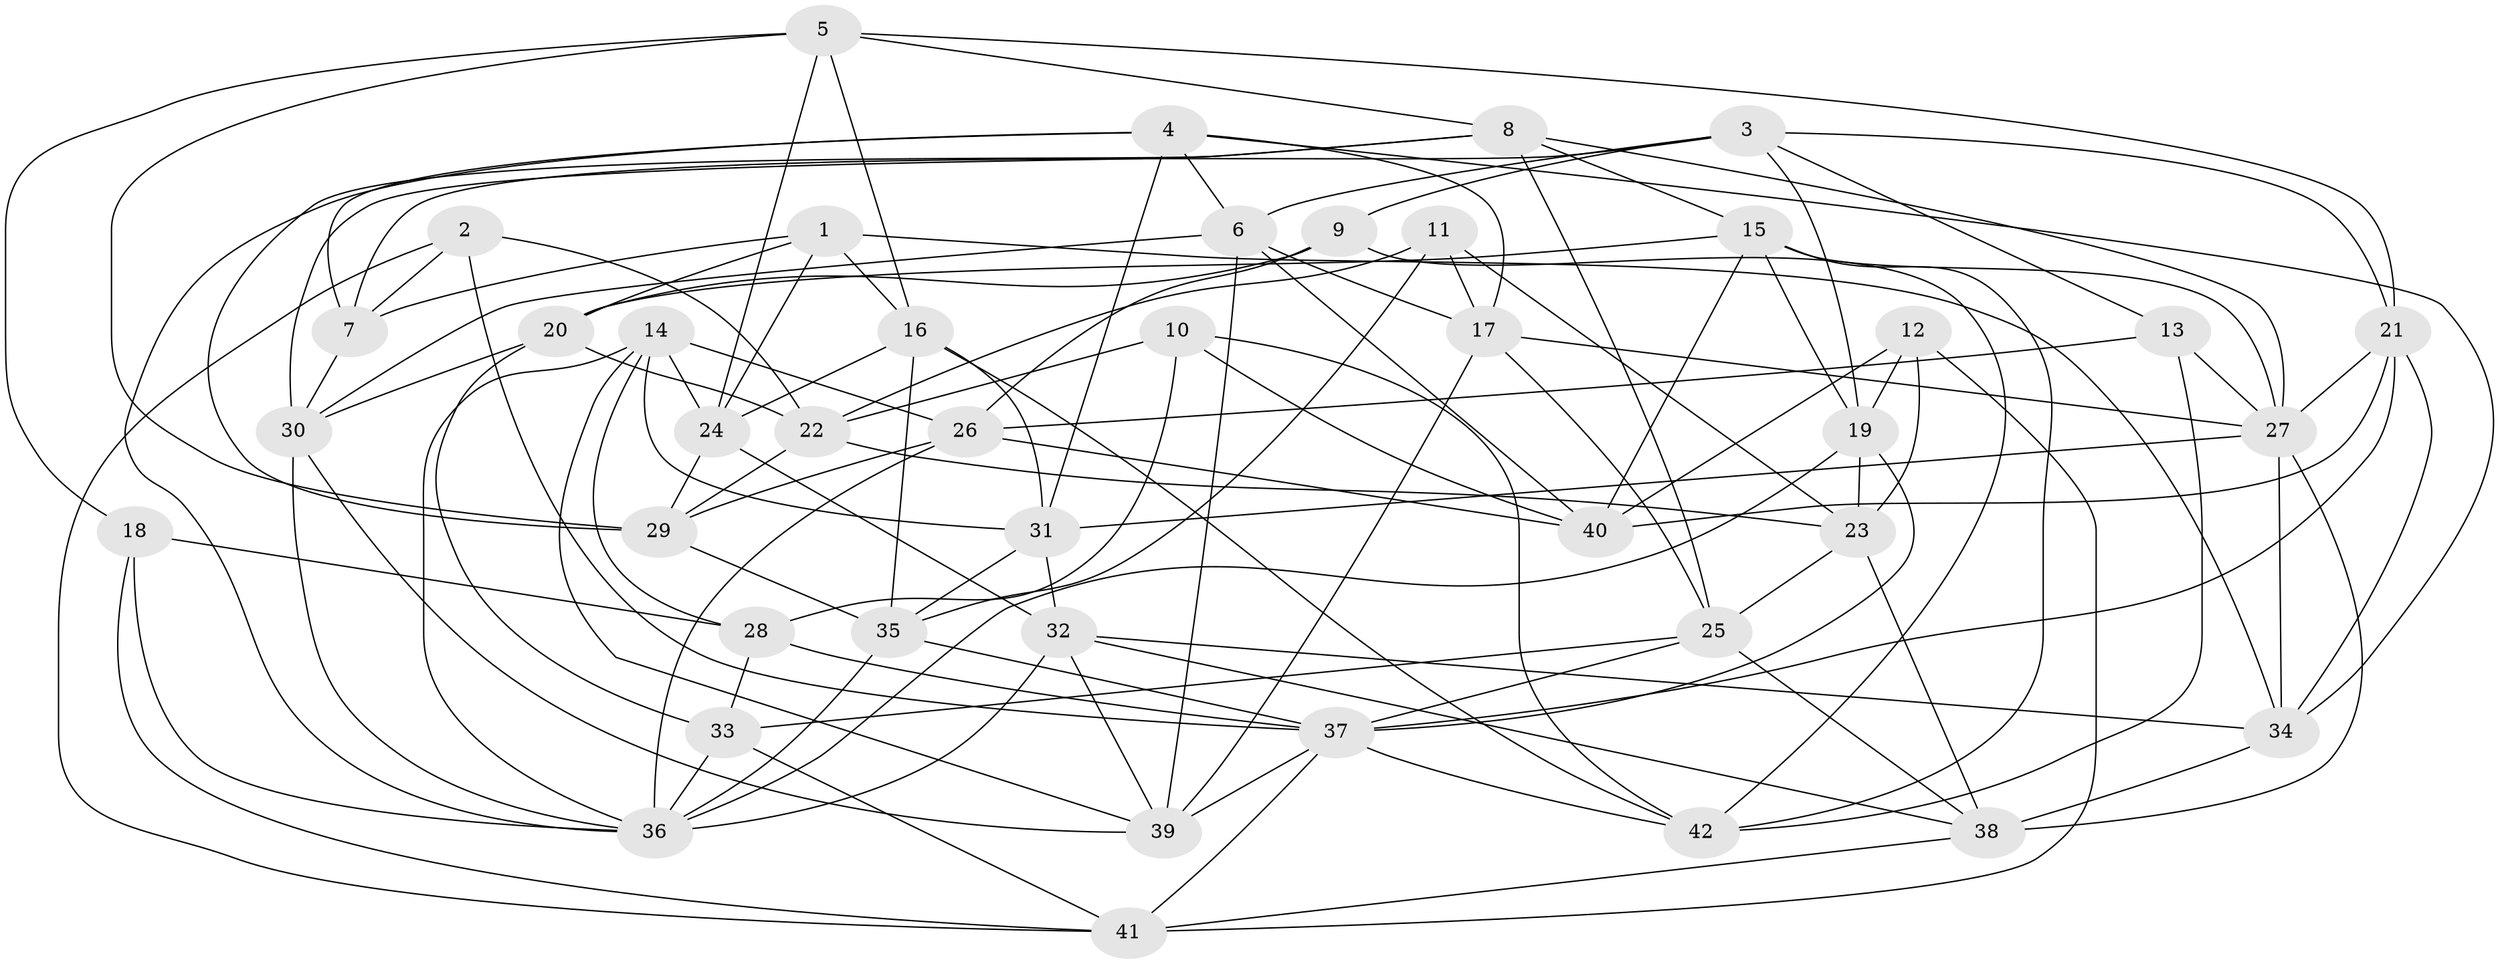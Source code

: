 // original degree distribution, {4: 1.0}
// Generated by graph-tools (version 1.1) at 2025/50/03/09/25 03:50:46]
// undirected, 42 vertices, 121 edges
graph export_dot {
graph [start="1"]
  node [color=gray90,style=filled];
  1;
  2;
  3;
  4;
  5;
  6;
  7;
  8;
  9;
  10;
  11;
  12;
  13;
  14;
  15;
  16;
  17;
  18;
  19;
  20;
  21;
  22;
  23;
  24;
  25;
  26;
  27;
  28;
  29;
  30;
  31;
  32;
  33;
  34;
  35;
  36;
  37;
  38;
  39;
  40;
  41;
  42;
  1 -- 7 [weight=2.0];
  1 -- 16 [weight=1.0];
  1 -- 20 [weight=1.0];
  1 -- 24 [weight=1.0];
  1 -- 34 [weight=1.0];
  2 -- 7 [weight=1.0];
  2 -- 22 [weight=1.0];
  2 -- 37 [weight=1.0];
  2 -- 41 [weight=1.0];
  3 -- 6 [weight=1.0];
  3 -- 7 [weight=1.0];
  3 -- 9 [weight=1.0];
  3 -- 13 [weight=1.0];
  3 -- 19 [weight=1.0];
  3 -- 21 [weight=1.0];
  4 -- 6 [weight=1.0];
  4 -- 7 [weight=1.0];
  4 -- 17 [weight=1.0];
  4 -- 31 [weight=1.0];
  4 -- 34 [weight=1.0];
  4 -- 36 [weight=1.0];
  5 -- 8 [weight=1.0];
  5 -- 16 [weight=1.0];
  5 -- 18 [weight=1.0];
  5 -- 21 [weight=1.0];
  5 -- 24 [weight=1.0];
  5 -- 29 [weight=1.0];
  6 -- 17 [weight=1.0];
  6 -- 30 [weight=1.0];
  6 -- 39 [weight=1.0];
  6 -- 40 [weight=1.0];
  7 -- 30 [weight=1.0];
  8 -- 15 [weight=1.0];
  8 -- 25 [weight=1.0];
  8 -- 27 [weight=1.0];
  8 -- 29 [weight=1.0];
  8 -- 30 [weight=1.0];
  9 -- 20 [weight=1.0];
  9 -- 26 [weight=1.0];
  9 -- 42 [weight=1.0];
  10 -- 22 [weight=1.0];
  10 -- 28 [weight=1.0];
  10 -- 40 [weight=1.0];
  10 -- 42 [weight=1.0];
  11 -- 17 [weight=1.0];
  11 -- 22 [weight=1.0];
  11 -- 23 [weight=1.0];
  11 -- 35 [weight=1.0];
  12 -- 19 [weight=1.0];
  12 -- 23 [weight=1.0];
  12 -- 40 [weight=1.0];
  12 -- 41 [weight=1.0];
  13 -- 26 [weight=1.0];
  13 -- 27 [weight=1.0];
  13 -- 42 [weight=1.0];
  14 -- 24 [weight=1.0];
  14 -- 26 [weight=1.0];
  14 -- 28 [weight=1.0];
  14 -- 31 [weight=1.0];
  14 -- 36 [weight=1.0];
  14 -- 39 [weight=1.0];
  15 -- 19 [weight=1.0];
  15 -- 20 [weight=1.0];
  15 -- 27 [weight=1.0];
  15 -- 40 [weight=1.0];
  15 -- 42 [weight=1.0];
  16 -- 24 [weight=1.0];
  16 -- 31 [weight=1.0];
  16 -- 35 [weight=1.0];
  16 -- 42 [weight=1.0];
  17 -- 25 [weight=1.0];
  17 -- 27 [weight=1.0];
  17 -- 39 [weight=1.0];
  18 -- 28 [weight=1.0];
  18 -- 36 [weight=1.0];
  18 -- 41 [weight=1.0];
  19 -- 23 [weight=1.0];
  19 -- 36 [weight=1.0];
  19 -- 37 [weight=1.0];
  20 -- 22 [weight=1.0];
  20 -- 30 [weight=1.0];
  20 -- 33 [weight=1.0];
  21 -- 27 [weight=1.0];
  21 -- 34 [weight=1.0];
  21 -- 37 [weight=1.0];
  21 -- 40 [weight=1.0];
  22 -- 23 [weight=1.0];
  22 -- 29 [weight=1.0];
  23 -- 25 [weight=1.0];
  23 -- 38 [weight=1.0];
  24 -- 29 [weight=1.0];
  24 -- 32 [weight=1.0];
  25 -- 33 [weight=1.0];
  25 -- 37 [weight=1.0];
  25 -- 38 [weight=1.0];
  26 -- 29 [weight=1.0];
  26 -- 36 [weight=1.0];
  26 -- 40 [weight=1.0];
  27 -- 31 [weight=1.0];
  27 -- 34 [weight=1.0];
  27 -- 38 [weight=1.0];
  28 -- 33 [weight=1.0];
  28 -- 37 [weight=2.0];
  29 -- 35 [weight=1.0];
  30 -- 36 [weight=1.0];
  30 -- 39 [weight=1.0];
  31 -- 32 [weight=1.0];
  31 -- 35 [weight=1.0];
  32 -- 34 [weight=1.0];
  32 -- 36 [weight=1.0];
  32 -- 38 [weight=1.0];
  32 -- 39 [weight=1.0];
  33 -- 36 [weight=2.0];
  33 -- 41 [weight=1.0];
  34 -- 38 [weight=1.0];
  35 -- 36 [weight=1.0];
  35 -- 37 [weight=1.0];
  37 -- 39 [weight=1.0];
  37 -- 41 [weight=1.0];
  37 -- 42 [weight=1.0];
  38 -- 41 [weight=1.0];
}
